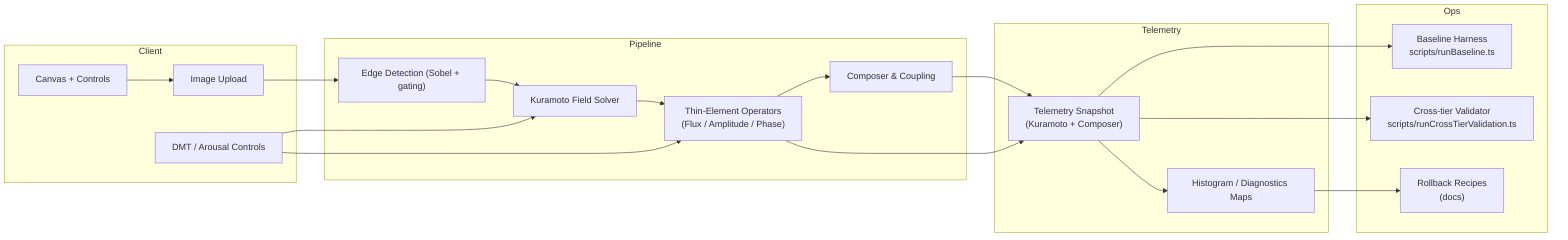 flowchart LR
  subgraph Client
    UI["Canvas + Controls"]
    Upload["Image Upload"]
    Controls["DMT / Arousal Controls"]
  end

  subgraph Pipeline
    Edge["Edge Detection (Sobel + gating)"]
    Kur["Kuramoto Field Solver"]
    Thin["Thin-Element Operators<br/>(Flux / Amplitude / Phase)"]
    Composer["Composer & Coupling"]
  end

  subgraph Telemetry
    TelemetryBus["Telemetry Snapshot\n(Kuramoto + Composer)"]
    Hist["Histogram / Diagnostics Maps"]
  end

  subgraph Ops
    Baseline["Baseline Harness\nscripts/runBaseline.ts"]
    CrossTier["Cross-tier Validator\nscripts/runCrossTierValidation.ts"]
    Rollback["Rollback Recipes\n(docs)"]
  end

  UI --> Upload --> Edge --> Kur --> Thin --> Composer
  Controls --> Kur
  Controls --> Thin
  Composer --> TelemetryBus
  Thin --> TelemetryBus
  TelemetryBus --> Hist
  TelemetryBus --> Baseline
  TelemetryBus --> CrossTier
  Hist --> Rollback